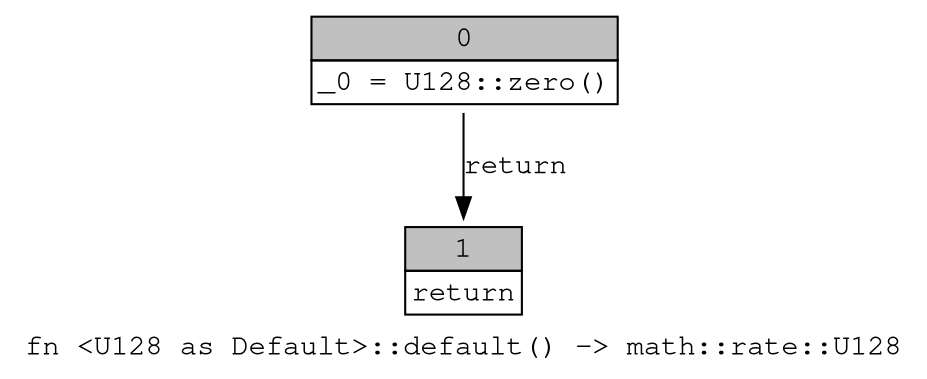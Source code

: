 digraph Mir_0_1430 {
    graph [fontname="Courier, monospace"];
    node [fontname="Courier, monospace"];
    edge [fontname="Courier, monospace"];
    label=<fn &lt;U128 as Default&gt;::default() -&gt; math::rate::U128<br align="left"/>>;
    bb0__0_1430 [shape="none", label=<<table border="0" cellborder="1" cellspacing="0"><tr><td bgcolor="gray" align="center" colspan="1">0</td></tr><tr><td align="left">_0 = U128::zero()</td></tr></table>>];
    bb1__0_1430 [shape="none", label=<<table border="0" cellborder="1" cellspacing="0"><tr><td bgcolor="gray" align="center" colspan="1">1</td></tr><tr><td align="left">return</td></tr></table>>];
    bb0__0_1430 -> bb1__0_1430 [label="return"];
}
